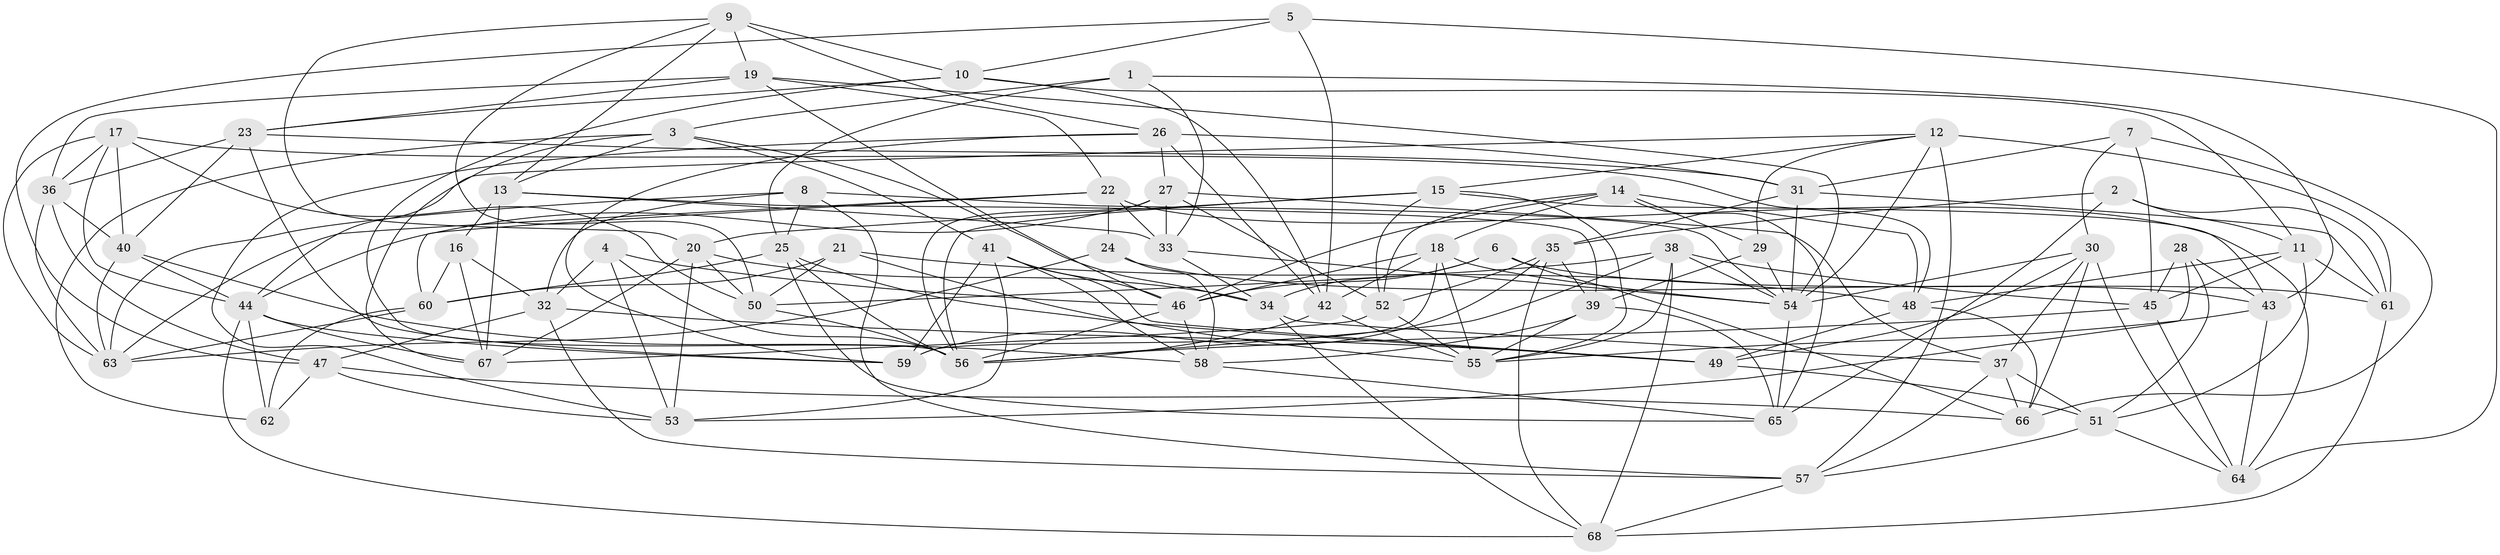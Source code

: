 // original degree distribution, {4: 1.0}
// Generated by graph-tools (version 1.1) at 2025/50/03/09/25 03:50:47]
// undirected, 68 vertices, 199 edges
graph export_dot {
graph [start="1"]
  node [color=gray90,style=filled];
  1;
  2;
  3;
  4;
  5;
  6;
  7;
  8;
  9;
  10;
  11;
  12;
  13;
  14;
  15;
  16;
  17;
  18;
  19;
  20;
  21;
  22;
  23;
  24;
  25;
  26;
  27;
  28;
  29;
  30;
  31;
  32;
  33;
  34;
  35;
  36;
  37;
  38;
  39;
  40;
  41;
  42;
  43;
  44;
  45;
  46;
  47;
  48;
  49;
  50;
  51;
  52;
  53;
  54;
  55;
  56;
  57;
  58;
  59;
  60;
  61;
  62;
  63;
  64;
  65;
  66;
  67;
  68;
  1 -- 3 [weight=1.0];
  1 -- 25 [weight=1.0];
  1 -- 33 [weight=1.0];
  1 -- 43 [weight=1.0];
  2 -- 11 [weight=1.0];
  2 -- 35 [weight=1.0];
  2 -- 61 [weight=1.0];
  2 -- 65 [weight=1.0];
  3 -- 13 [weight=1.0];
  3 -- 34 [weight=1.0];
  3 -- 41 [weight=1.0];
  3 -- 62 [weight=1.0];
  3 -- 67 [weight=1.0];
  4 -- 32 [weight=1.0];
  4 -- 46 [weight=1.0];
  4 -- 53 [weight=1.0];
  4 -- 56 [weight=1.0];
  5 -- 10 [weight=1.0];
  5 -- 42 [weight=1.0];
  5 -- 47 [weight=1.0];
  5 -- 64 [weight=1.0];
  6 -- 34 [weight=1.0];
  6 -- 46 [weight=1.0];
  6 -- 61 [weight=1.0];
  6 -- 66 [weight=1.0];
  7 -- 30 [weight=1.0];
  7 -- 31 [weight=1.0];
  7 -- 45 [weight=1.0];
  7 -- 66 [weight=1.0];
  8 -- 25 [weight=1.0];
  8 -- 32 [weight=1.0];
  8 -- 54 [weight=1.0];
  8 -- 57 [weight=1.0];
  8 -- 63 [weight=2.0];
  9 -- 10 [weight=1.0];
  9 -- 13 [weight=1.0];
  9 -- 19 [weight=1.0];
  9 -- 20 [weight=1.0];
  9 -- 26 [weight=1.0];
  9 -- 50 [weight=1.0];
  10 -- 11 [weight=1.0];
  10 -- 23 [weight=1.0];
  10 -- 42 [weight=1.0];
  10 -- 56 [weight=1.0];
  11 -- 45 [weight=1.0];
  11 -- 48 [weight=1.0];
  11 -- 51 [weight=1.0];
  11 -- 61 [weight=1.0];
  12 -- 15 [weight=1.0];
  12 -- 29 [weight=1.0];
  12 -- 44 [weight=1.0];
  12 -- 54 [weight=1.0];
  12 -- 57 [weight=1.0];
  12 -- 61 [weight=1.0];
  13 -- 16 [weight=1.0];
  13 -- 33 [weight=1.0];
  13 -- 39 [weight=1.0];
  13 -- 67 [weight=1.0];
  14 -- 18 [weight=1.0];
  14 -- 29 [weight=1.0];
  14 -- 46 [weight=1.0];
  14 -- 48 [weight=1.0];
  14 -- 52 [weight=1.0];
  14 -- 65 [weight=1.0];
  15 -- 20 [weight=1.0];
  15 -- 43 [weight=1.0];
  15 -- 52 [weight=1.0];
  15 -- 55 [weight=1.0];
  15 -- 56 [weight=1.0];
  16 -- 32 [weight=1.0];
  16 -- 60 [weight=1.0];
  16 -- 67 [weight=1.0];
  17 -- 36 [weight=1.0];
  17 -- 40 [weight=1.0];
  17 -- 44 [weight=1.0];
  17 -- 48 [weight=1.0];
  17 -- 50 [weight=1.0];
  17 -- 63 [weight=1.0];
  18 -- 42 [weight=1.0];
  18 -- 46 [weight=1.0];
  18 -- 54 [weight=1.0];
  18 -- 55 [weight=1.0];
  18 -- 59 [weight=1.0];
  19 -- 22 [weight=1.0];
  19 -- 23 [weight=1.0];
  19 -- 36 [weight=1.0];
  19 -- 46 [weight=1.0];
  19 -- 54 [weight=1.0];
  20 -- 34 [weight=1.0];
  20 -- 50 [weight=1.0];
  20 -- 53 [weight=1.0];
  20 -- 67 [weight=1.0];
  21 -- 48 [weight=1.0];
  21 -- 50 [weight=1.0];
  21 -- 55 [weight=1.0];
  21 -- 60 [weight=1.0];
  22 -- 24 [weight=1.0];
  22 -- 33 [weight=1.0];
  22 -- 60 [weight=1.0];
  22 -- 63 [weight=1.0];
  22 -- 64 [weight=1.0];
  23 -- 31 [weight=1.0];
  23 -- 36 [weight=1.0];
  23 -- 40 [weight=1.0];
  23 -- 59 [weight=1.0];
  24 -- 43 [weight=1.0];
  24 -- 58 [weight=1.0];
  24 -- 63 [weight=1.0];
  25 -- 49 [weight=1.0];
  25 -- 56 [weight=1.0];
  25 -- 60 [weight=1.0];
  25 -- 65 [weight=1.0];
  26 -- 27 [weight=1.0];
  26 -- 31 [weight=1.0];
  26 -- 42 [weight=1.0];
  26 -- 53 [weight=1.0];
  26 -- 59 [weight=1.0];
  27 -- 33 [weight=1.0];
  27 -- 37 [weight=1.0];
  27 -- 44 [weight=1.0];
  27 -- 52 [weight=1.0];
  27 -- 56 [weight=1.0];
  28 -- 43 [weight=1.0];
  28 -- 45 [weight=1.0];
  28 -- 51 [weight=1.0];
  28 -- 53 [weight=1.0];
  29 -- 39 [weight=1.0];
  29 -- 54 [weight=1.0];
  30 -- 37 [weight=1.0];
  30 -- 49 [weight=1.0];
  30 -- 54 [weight=1.0];
  30 -- 64 [weight=1.0];
  30 -- 66 [weight=1.0];
  31 -- 35 [weight=1.0];
  31 -- 54 [weight=1.0];
  31 -- 61 [weight=1.0];
  32 -- 47 [weight=1.0];
  32 -- 49 [weight=1.0];
  32 -- 57 [weight=1.0];
  33 -- 34 [weight=1.0];
  33 -- 54 [weight=1.0];
  34 -- 37 [weight=1.0];
  34 -- 68 [weight=1.0];
  35 -- 39 [weight=1.0];
  35 -- 52 [weight=1.0];
  35 -- 59 [weight=1.0];
  35 -- 68 [weight=1.0];
  36 -- 40 [weight=1.0];
  36 -- 47 [weight=1.0];
  36 -- 63 [weight=1.0];
  37 -- 51 [weight=1.0];
  37 -- 57 [weight=1.0];
  37 -- 66 [weight=1.0];
  38 -- 45 [weight=1.0];
  38 -- 50 [weight=1.0];
  38 -- 54 [weight=1.0];
  38 -- 55 [weight=1.0];
  38 -- 56 [weight=1.0];
  38 -- 68 [weight=1.0];
  39 -- 55 [weight=1.0];
  39 -- 58 [weight=1.0];
  39 -- 65 [weight=1.0];
  40 -- 44 [weight=1.0];
  40 -- 58 [weight=1.0];
  40 -- 63 [weight=1.0];
  41 -- 46 [weight=1.0];
  41 -- 49 [weight=1.0];
  41 -- 53 [weight=1.0];
  41 -- 58 [weight=1.0];
  41 -- 59 [weight=1.0];
  42 -- 55 [weight=1.0];
  42 -- 56 [weight=1.0];
  43 -- 55 [weight=1.0];
  43 -- 64 [weight=1.0];
  44 -- 59 [weight=1.0];
  44 -- 62 [weight=1.0];
  44 -- 67 [weight=1.0];
  44 -- 68 [weight=1.0];
  45 -- 56 [weight=1.0];
  45 -- 64 [weight=1.0];
  46 -- 56 [weight=1.0];
  46 -- 58 [weight=1.0];
  47 -- 53 [weight=1.0];
  47 -- 62 [weight=1.0];
  47 -- 66 [weight=1.0];
  48 -- 49 [weight=1.0];
  48 -- 66 [weight=1.0];
  49 -- 51 [weight=1.0];
  50 -- 56 [weight=1.0];
  51 -- 57 [weight=1.0];
  51 -- 64 [weight=1.0];
  52 -- 55 [weight=1.0];
  52 -- 67 [weight=1.0];
  54 -- 65 [weight=1.0];
  57 -- 68 [weight=1.0];
  58 -- 65 [weight=1.0];
  60 -- 62 [weight=1.0];
  60 -- 63 [weight=1.0];
  61 -- 68 [weight=1.0];
}
